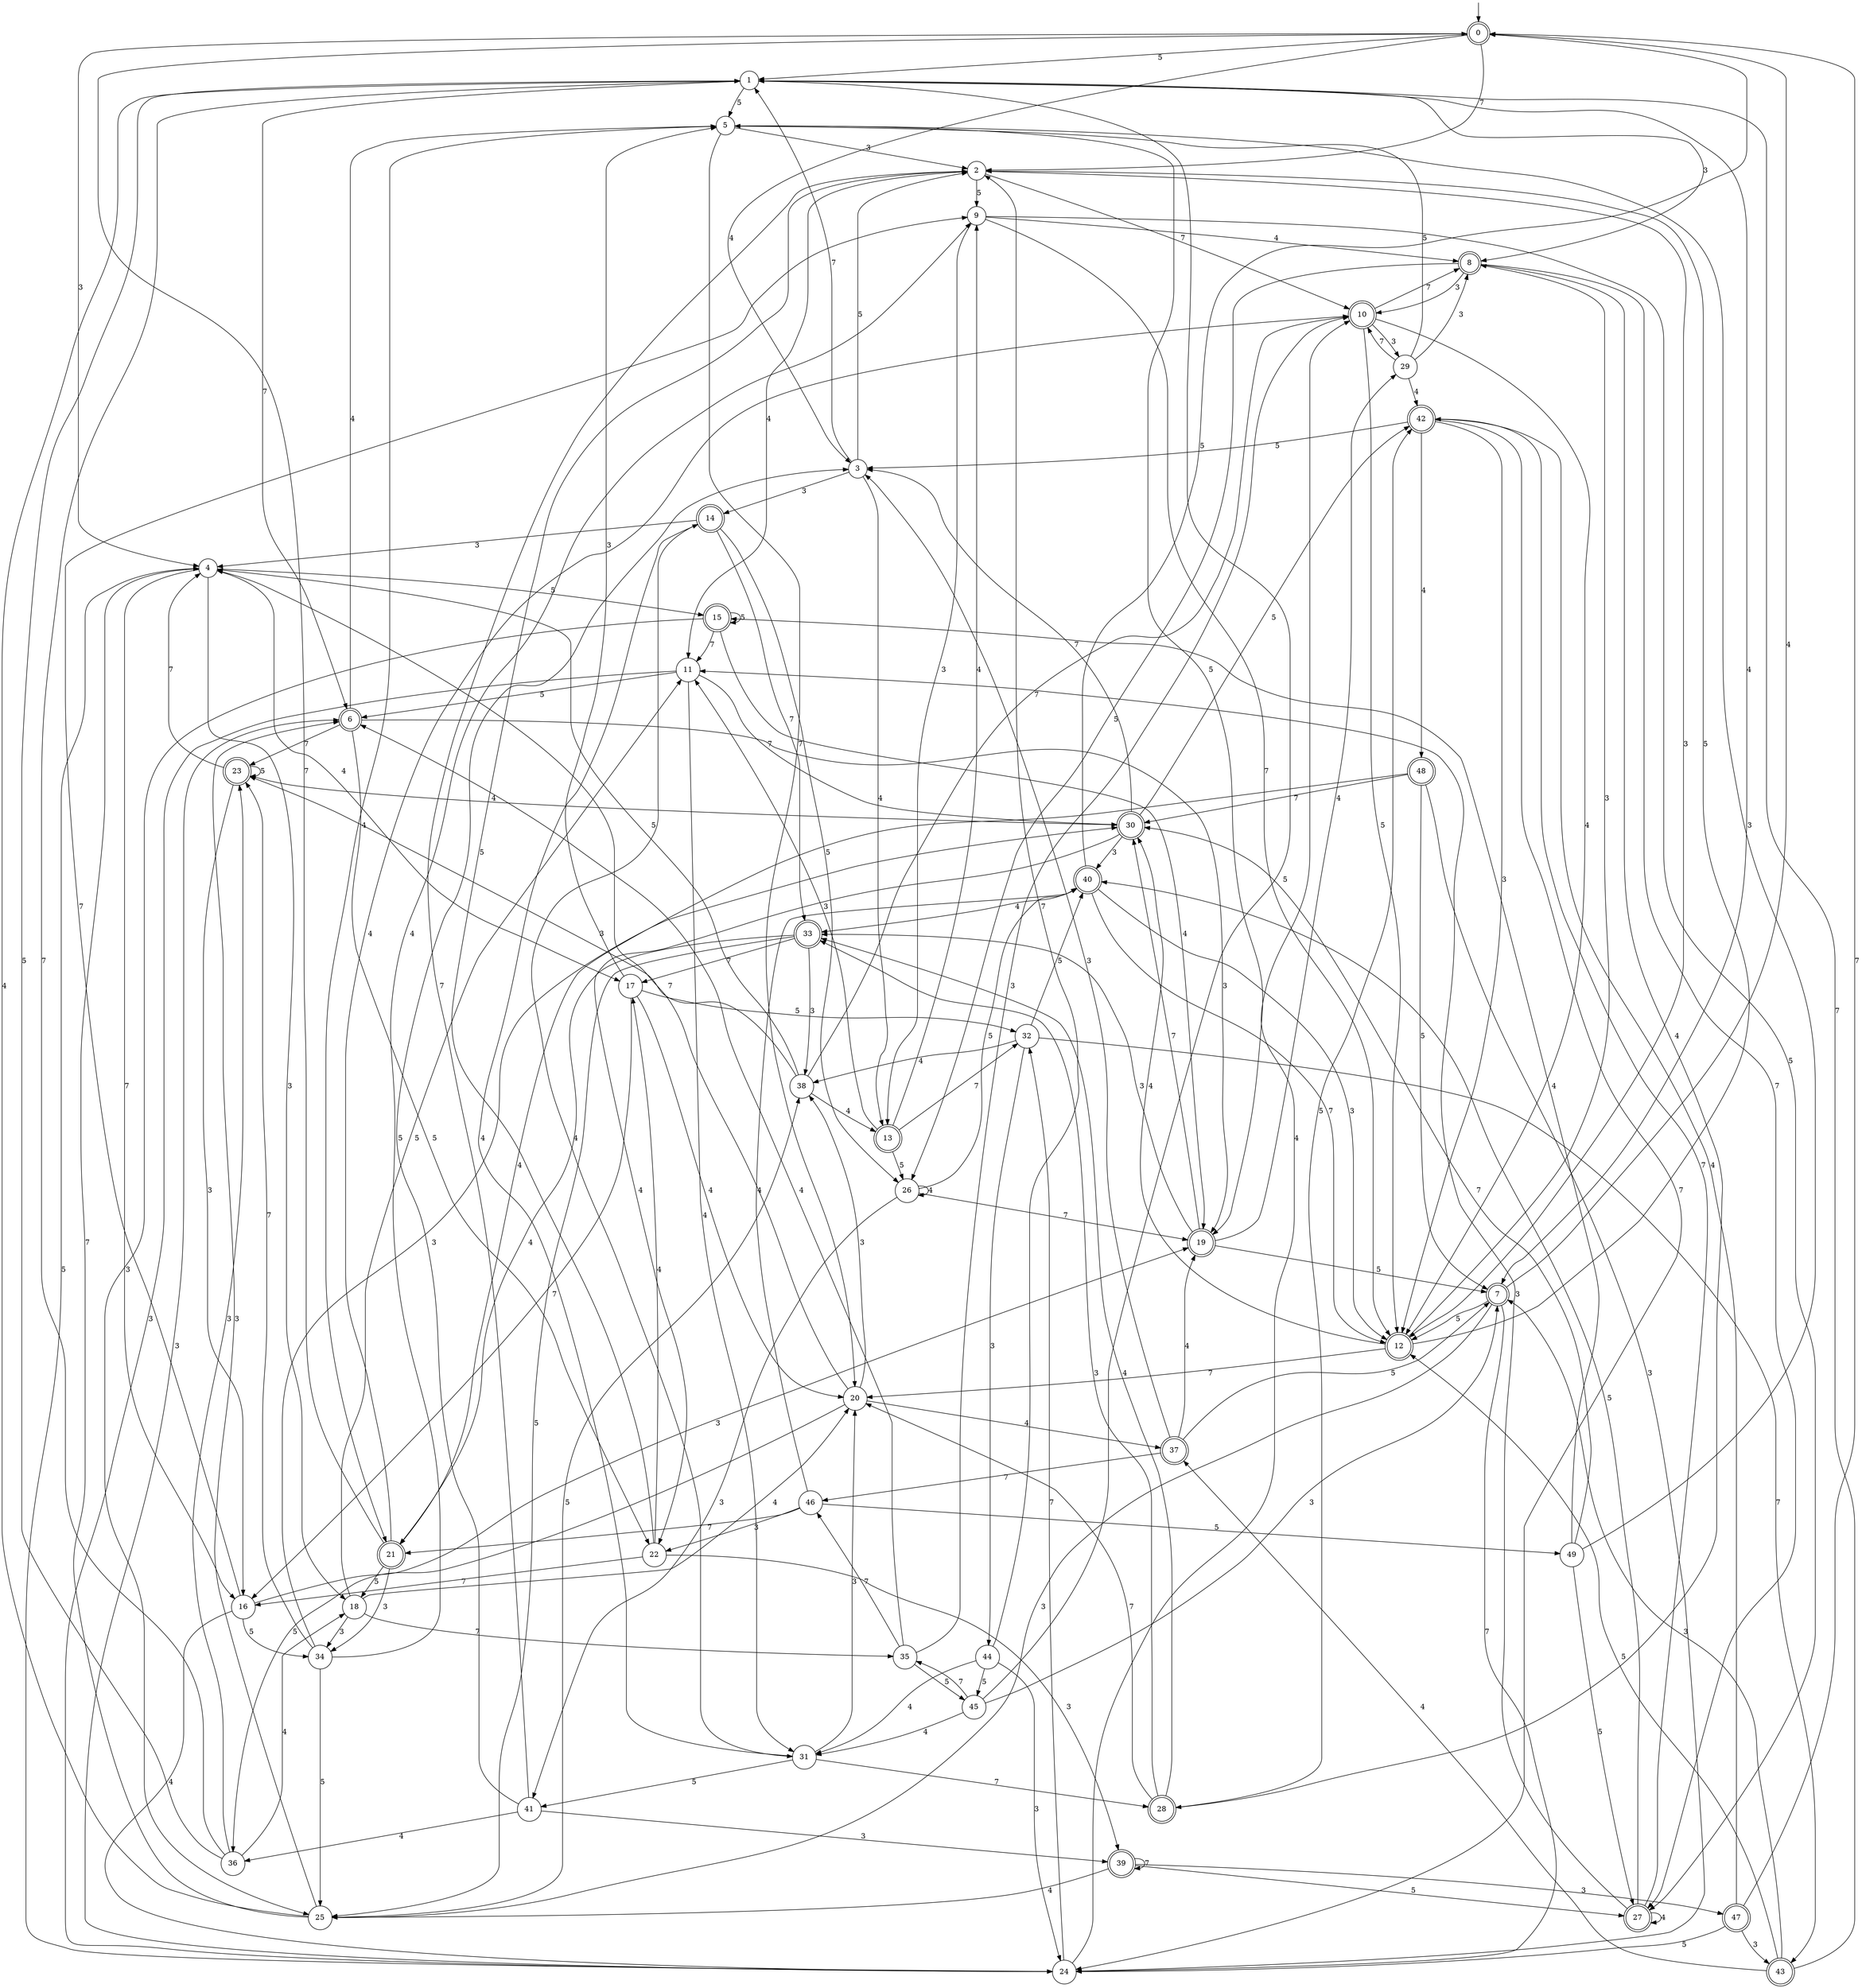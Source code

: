 digraph g {

	s0 [shape="doublecircle" label="0"];
	s1 [shape="circle" label="1"];
	s2 [shape="circle" label="2"];
	s3 [shape="circle" label="3"];
	s4 [shape="circle" label="4"];
	s5 [shape="circle" label="5"];
	s6 [shape="doublecircle" label="6"];
	s7 [shape="doublecircle" label="7"];
	s8 [shape="doublecircle" label="8"];
	s9 [shape="circle" label="9"];
	s10 [shape="doublecircle" label="10"];
	s11 [shape="circle" label="11"];
	s12 [shape="doublecircle" label="12"];
	s13 [shape="doublecircle" label="13"];
	s14 [shape="doublecircle" label="14"];
	s15 [shape="doublecircle" label="15"];
	s16 [shape="circle" label="16"];
	s17 [shape="circle" label="17"];
	s18 [shape="circle" label="18"];
	s19 [shape="doublecircle" label="19"];
	s20 [shape="circle" label="20"];
	s21 [shape="doublecircle" label="21"];
	s22 [shape="circle" label="22"];
	s23 [shape="doublecircle" label="23"];
	s24 [shape="circle" label="24"];
	s25 [shape="circle" label="25"];
	s26 [shape="circle" label="26"];
	s27 [shape="doublecircle" label="27"];
	s28 [shape="doublecircle" label="28"];
	s29 [shape="circle" label="29"];
	s30 [shape="doublecircle" label="30"];
	s31 [shape="circle" label="31"];
	s32 [shape="circle" label="32"];
	s33 [shape="doublecircle" label="33"];
	s34 [shape="circle" label="34"];
	s35 [shape="circle" label="35"];
	s36 [shape="circle" label="36"];
	s37 [shape="doublecircle" label="37"];
	s38 [shape="circle" label="38"];
	s39 [shape="doublecircle" label="39"];
	s40 [shape="doublecircle" label="40"];
	s41 [shape="circle" label="41"];
	s42 [shape="doublecircle" label="42"];
	s43 [shape="doublecircle" label="43"];
	s44 [shape="circle" label="44"];
	s45 [shape="circle" label="45"];
	s46 [shape="circle" label="46"];
	s47 [shape="doublecircle" label="47"];
	s48 [shape="doublecircle" label="48"];
	s49 [shape="circle" label="49"];
	s0 -> s1 [label="5"];
	s0 -> s2 [label="7"];
	s0 -> s3 [label="4"];
	s0 -> s4 [label="3"];
	s1 -> s5 [label="5"];
	s1 -> s6 [label="7"];
	s1 -> s7 [label="4"];
	s1 -> s8 [label="3"];
	s2 -> s9 [label="5"];
	s2 -> s10 [label="7"];
	s2 -> s11 [label="4"];
	s2 -> s12 [label="3"];
	s3 -> s2 [label="5"];
	s3 -> s1 [label="7"];
	s3 -> s13 [label="4"];
	s3 -> s14 [label="3"];
	s4 -> s15 [label="5"];
	s4 -> s16 [label="7"];
	s4 -> s17 [label="4"];
	s4 -> s18 [label="3"];
	s5 -> s19 [label="5"];
	s5 -> s20 [label="7"];
	s5 -> s21 [label="4"];
	s5 -> s2 [label="3"];
	s6 -> s22 [label="5"];
	s6 -> s23 [label="7"];
	s6 -> s5 [label="4"];
	s6 -> s19 [label="3"];
	s7 -> s12 [label="5"];
	s7 -> s24 [label="7"];
	s7 -> s0 [label="4"];
	s7 -> s25 [label="3"];
	s8 -> s26 [label="5"];
	s8 -> s27 [label="7"];
	s8 -> s28 [label="4"];
	s8 -> s10 [label="3"];
	s9 -> s27 [label="5"];
	s9 -> s12 [label="7"];
	s9 -> s8 [label="4"];
	s9 -> s13 [label="3"];
	s10 -> s12 [label="5"];
	s10 -> s8 [label="7"];
	s10 -> s12 [label="4"];
	s10 -> s29 [label="3"];
	s11 -> s6 [label="5"];
	s11 -> s30 [label="7"];
	s11 -> s31 [label="4"];
	s11 -> s24 [label="3"];
	s12 -> s2 [label="5"];
	s12 -> s20 [label="7"];
	s12 -> s30 [label="4"];
	s12 -> s8 [label="3"];
	s13 -> s26 [label="5"];
	s13 -> s32 [label="7"];
	s13 -> s9 [label="4"];
	s13 -> s11 [label="3"];
	s14 -> s26 [label="5"];
	s14 -> s33 [label="7"];
	s14 -> s31 [label="4"];
	s14 -> s4 [label="3"];
	s15 -> s15 [label="5"];
	s15 -> s11 [label="7"];
	s15 -> s19 [label="4"];
	s15 -> s25 [label="3"];
	s16 -> s34 [label="5"];
	s16 -> s9 [label="7"];
	s16 -> s24 [label="4"];
	s16 -> s19 [label="3"];
	s17 -> s32 [label="5"];
	s17 -> s16 [label="7"];
	s17 -> s20 [label="4"];
	s17 -> s5 [label="3"];
	s18 -> s11 [label="5"];
	s18 -> s35 [label="7"];
	s18 -> s20 [label="4"];
	s18 -> s34 [label="3"];
	s19 -> s7 [label="5"];
	s19 -> s30 [label="7"];
	s19 -> s29 [label="4"];
	s19 -> s33 [label="3"];
	s20 -> s36 [label="5"];
	s20 -> s4 [label="7"];
	s20 -> s37 [label="4"];
	s20 -> s38 [label="3"];
	s21 -> s18 [label="5"];
	s21 -> s0 [label="7"];
	s21 -> s10 [label="4"];
	s21 -> s34 [label="3"];
	s22 -> s2 [label="5"];
	s22 -> s16 [label="7"];
	s22 -> s17 [label="4"];
	s22 -> s39 [label="3"];
	s23 -> s23 [label="5"];
	s23 -> s4 [label="7"];
	s23 -> s30 [label="4"];
	s23 -> s16 [label="3"];
	s24 -> s4 [label="5"];
	s24 -> s32 [label="7"];
	s24 -> s10 [label="4"];
	s24 -> s6 [label="3"];
	s25 -> s38 [label="5"];
	s25 -> s4 [label="7"];
	s25 -> s1 [label="4"];
	s25 -> s6 [label="3"];
	s26 -> s40 [label="5"];
	s26 -> s19 [label="7"];
	s26 -> s26 [label="4"];
	s26 -> s41 [label="3"];
	s27 -> s40 [label="5"];
	s27 -> s42 [label="7"];
	s27 -> s27 [label="4"];
	s27 -> s11 [label="3"];
	s28 -> s42 [label="5"];
	s28 -> s20 [label="7"];
	s28 -> s33 [label="4"];
	s28 -> s33 [label="3"];
	s29 -> s5 [label="5"];
	s29 -> s10 [label="7"];
	s29 -> s42 [label="4"];
	s29 -> s8 [label="3"];
	s30 -> s42 [label="5"];
	s30 -> s3 [label="7"];
	s30 -> s22 [label="4"];
	s30 -> s40 [label="3"];
	s31 -> s41 [label="5"];
	s31 -> s28 [label="7"];
	s31 -> s14 [label="4"];
	s31 -> s20 [label="3"];
	s32 -> s40 [label="5"];
	s32 -> s43 [label="7"];
	s32 -> s38 [label="4"];
	s32 -> s44 [label="3"];
	s33 -> s25 [label="5"];
	s33 -> s17 [label="7"];
	s33 -> s21 [label="4"];
	s33 -> s38 [label="3"];
	s34 -> s25 [label="5"];
	s34 -> s23 [label="7"];
	s34 -> s9 [label="4"];
	s34 -> s30 [label="3"];
	s35 -> s45 [label="5"];
	s35 -> s46 [label="7"];
	s35 -> s6 [label="4"];
	s35 -> s10 [label="3"];
	s36 -> s1 [label="5"];
	s36 -> s1 [label="7"];
	s36 -> s18 [label="4"];
	s36 -> s23 [label="3"];
	s37 -> s7 [label="5"];
	s37 -> s46 [label="7"];
	s37 -> s19 [label="4"];
	s37 -> s3 [label="3"];
	s38 -> s4 [label="5"];
	s38 -> s10 [label="7"];
	s38 -> s13 [label="4"];
	s38 -> s23 [label="3"];
	s39 -> s27 [label="5"];
	s39 -> s39 [label="7"];
	s39 -> s25 [label="4"];
	s39 -> s47 [label="3"];
	s40 -> s0 [label="5"];
	s40 -> s12 [label="7"];
	s40 -> s33 [label="4"];
	s40 -> s12 [label="3"];
	s41 -> s3 [label="5"];
	s41 -> s2 [label="7"];
	s41 -> s36 [label="4"];
	s41 -> s39 [label="3"];
	s42 -> s3 [label="5"];
	s42 -> s24 [label="7"];
	s42 -> s48 [label="4"];
	s42 -> s12 [label="3"];
	s43 -> s12 [label="5"];
	s43 -> s1 [label="7"];
	s43 -> s37 [label="4"];
	s43 -> s7 [label="3"];
	s44 -> s45 [label="5"];
	s44 -> s2 [label="7"];
	s44 -> s31 [label="4"];
	s44 -> s24 [label="3"];
	s45 -> s1 [label="5"];
	s45 -> s35 [label="7"];
	s45 -> s31 [label="4"];
	s45 -> s7 [label="3"];
	s46 -> s49 [label="5"];
	s46 -> s21 [label="7"];
	s46 -> s40 [label="4"];
	s46 -> s22 [label="3"];
	s47 -> s24 [label="5"];
	s47 -> s0 [label="7"];
	s47 -> s42 [label="4"];
	s47 -> s43 [label="3"];
	s48 -> s7 [label="5"];
	s48 -> s30 [label="7"];
	s48 -> s21 [label="4"];
	s48 -> s24 [label="3"];
	s49 -> s27 [label="5"];
	s49 -> s30 [label="7"];
	s49 -> s15 [label="4"];
	s49 -> s5 [label="3"];

__start0 [label="" shape="none" width="0" height="0"];
__start0 -> s0;

}
